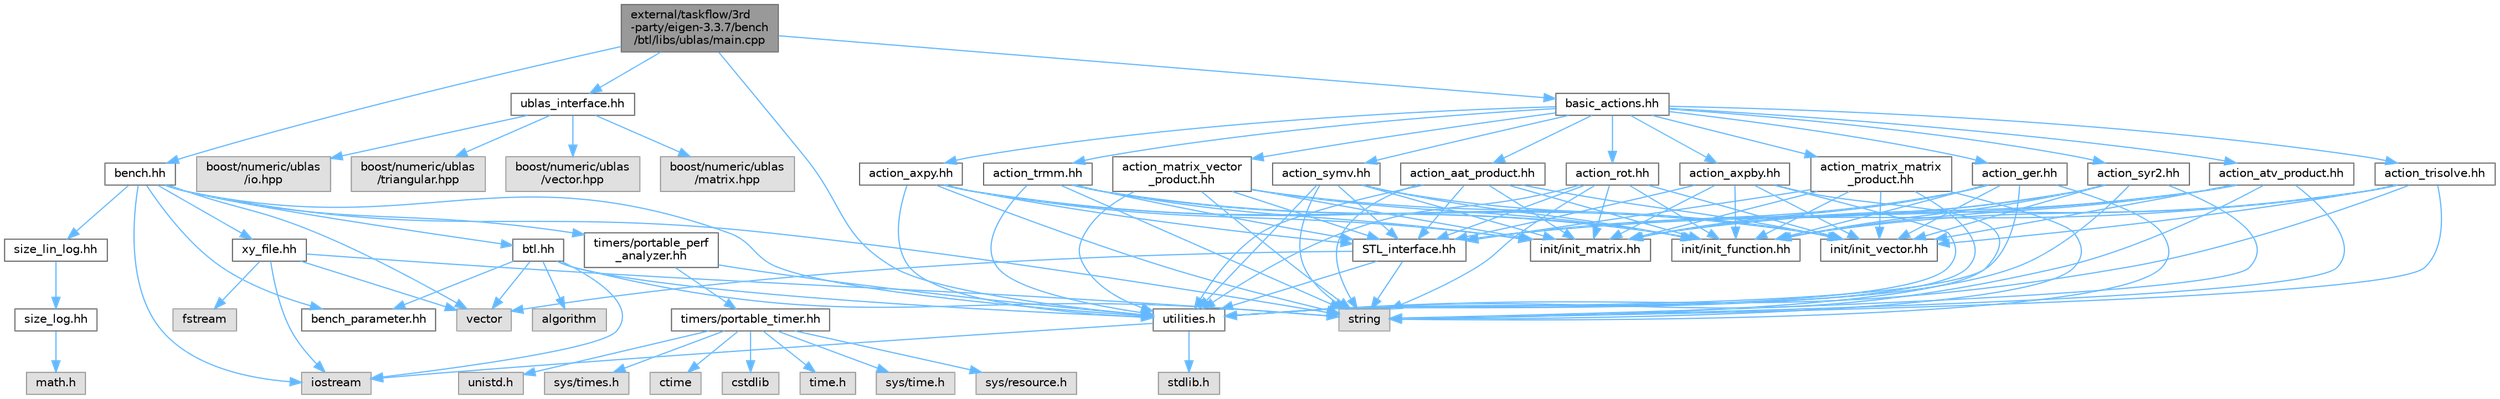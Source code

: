 digraph "external/taskflow/3rd-party/eigen-3.3.7/bench/btl/libs/ublas/main.cpp"
{
 // LATEX_PDF_SIZE
  bgcolor="transparent";
  edge [fontname=Helvetica,fontsize=10,labelfontname=Helvetica,labelfontsize=10];
  node [fontname=Helvetica,fontsize=10,shape=box,height=0.2,width=0.4];
  Node1 [id="Node000001",label="external/taskflow/3rd\l-party/eigen-3.3.7/bench\l/btl/libs/ublas/main.cpp",height=0.2,width=0.4,color="gray40", fillcolor="grey60", style="filled", fontcolor="black",tooltip=" "];
  Node1 -> Node2 [id="edge128_Node000001_Node000002",color="steelblue1",style="solid",tooltip=" "];
  Node2 [id="Node000002",label="utilities.h",height=0.2,width=0.4,color="grey40", fillcolor="white", style="filled",URL="$utilities_8h.html",tooltip=" "];
  Node2 -> Node3 [id="edge129_Node000002_Node000003",color="steelblue1",style="solid",tooltip=" "];
  Node3 [id="Node000003",label="stdlib.h",height=0.2,width=0.4,color="grey60", fillcolor="#E0E0E0", style="filled",tooltip=" "];
  Node2 -> Node4 [id="edge130_Node000002_Node000004",color="steelblue1",style="solid",tooltip=" "];
  Node4 [id="Node000004",label="iostream",height=0.2,width=0.4,color="grey60", fillcolor="#E0E0E0", style="filled",tooltip=" "];
  Node1 -> Node5 [id="edge131_Node000001_Node000005",color="steelblue1",style="solid",tooltip=" "];
  Node5 [id="Node000005",label="ublas_interface.hh",height=0.2,width=0.4,color="grey40", fillcolor="white", style="filled",URL="$ublas__interface_8hh.html",tooltip=" "];
  Node5 -> Node6 [id="edge132_Node000005_Node000006",color="steelblue1",style="solid",tooltip=" "];
  Node6 [id="Node000006",label="boost/numeric/ublas\l/vector.hpp",height=0.2,width=0.4,color="grey60", fillcolor="#E0E0E0", style="filled",tooltip=" "];
  Node5 -> Node7 [id="edge133_Node000005_Node000007",color="steelblue1",style="solid",tooltip=" "];
  Node7 [id="Node000007",label="boost/numeric/ublas\l/matrix.hpp",height=0.2,width=0.4,color="grey60", fillcolor="#E0E0E0", style="filled",tooltip=" "];
  Node5 -> Node8 [id="edge134_Node000005_Node000008",color="steelblue1",style="solid",tooltip=" "];
  Node8 [id="Node000008",label="boost/numeric/ublas\l/io.hpp",height=0.2,width=0.4,color="grey60", fillcolor="#E0E0E0", style="filled",tooltip=" "];
  Node5 -> Node9 [id="edge135_Node000005_Node000009",color="steelblue1",style="solid",tooltip=" "];
  Node9 [id="Node000009",label="boost/numeric/ublas\l/triangular.hpp",height=0.2,width=0.4,color="grey60", fillcolor="#E0E0E0", style="filled",tooltip=" "];
  Node1 -> Node10 [id="edge136_Node000001_Node000010",color="steelblue1",style="solid",tooltip=" "];
  Node10 [id="Node000010",label="bench.hh",height=0.2,width=0.4,color="grey40", fillcolor="white", style="filled",URL="$bench_8hh.html",tooltip=" "];
  Node10 -> Node11 [id="edge137_Node000010_Node000011",color="steelblue1",style="solid",tooltip=" "];
  Node11 [id="Node000011",label="btl.hh",height=0.2,width=0.4,color="grey40", fillcolor="white", style="filled",URL="$btl_8hh.html",tooltip=" "];
  Node11 -> Node12 [id="edge138_Node000011_Node000012",color="steelblue1",style="solid",tooltip=" "];
  Node12 [id="Node000012",label="bench_parameter.hh",height=0.2,width=0.4,color="grey40", fillcolor="white", style="filled",URL="$bench__parameter_8hh.html",tooltip=" "];
  Node11 -> Node4 [id="edge139_Node000011_Node000004",color="steelblue1",style="solid",tooltip=" "];
  Node11 -> Node13 [id="edge140_Node000011_Node000013",color="steelblue1",style="solid",tooltip=" "];
  Node13 [id="Node000013",label="algorithm",height=0.2,width=0.4,color="grey60", fillcolor="#E0E0E0", style="filled",tooltip=" "];
  Node11 -> Node14 [id="edge141_Node000011_Node000014",color="steelblue1",style="solid",tooltip=" "];
  Node14 [id="Node000014",label="vector",height=0.2,width=0.4,color="grey60", fillcolor="#E0E0E0", style="filled",tooltip=" "];
  Node11 -> Node15 [id="edge142_Node000011_Node000015",color="steelblue1",style="solid",tooltip=" "];
  Node15 [id="Node000015",label="string",height=0.2,width=0.4,color="grey60", fillcolor="#E0E0E0", style="filled",tooltip=" "];
  Node11 -> Node2 [id="edge143_Node000011_Node000002",color="steelblue1",style="solid",tooltip=" "];
  Node10 -> Node12 [id="edge144_Node000010_Node000012",color="steelblue1",style="solid",tooltip=" "];
  Node10 -> Node4 [id="edge145_Node000010_Node000004",color="steelblue1",style="solid",tooltip=" "];
  Node10 -> Node2 [id="edge146_Node000010_Node000002",color="steelblue1",style="solid",tooltip=" "];
  Node10 -> Node16 [id="edge147_Node000010_Node000016",color="steelblue1",style="solid",tooltip=" "];
  Node16 [id="Node000016",label="size_lin_log.hh",height=0.2,width=0.4,color="grey40", fillcolor="white", style="filled",URL="$size__lin__log_8hh.html",tooltip=" "];
  Node16 -> Node17 [id="edge148_Node000016_Node000017",color="steelblue1",style="solid",tooltip=" "];
  Node17 [id="Node000017",label="size_log.hh",height=0.2,width=0.4,color="grey40", fillcolor="white", style="filled",URL="$size__log_8hh.html",tooltip=" "];
  Node17 -> Node18 [id="edge149_Node000017_Node000018",color="steelblue1",style="solid",tooltip=" "];
  Node18 [id="Node000018",label="math.h",height=0.2,width=0.4,color="grey60", fillcolor="#E0E0E0", style="filled",tooltip=" "];
  Node10 -> Node19 [id="edge150_Node000010_Node000019",color="steelblue1",style="solid",tooltip=" "];
  Node19 [id="Node000019",label="xy_file.hh",height=0.2,width=0.4,color="grey40", fillcolor="white", style="filled",URL="$xy__file_8hh.html",tooltip=" "];
  Node19 -> Node20 [id="edge151_Node000019_Node000020",color="steelblue1",style="solid",tooltip=" "];
  Node20 [id="Node000020",label="fstream",height=0.2,width=0.4,color="grey60", fillcolor="#E0E0E0", style="filled",tooltip=" "];
  Node19 -> Node4 [id="edge152_Node000019_Node000004",color="steelblue1",style="solid",tooltip=" "];
  Node19 -> Node15 [id="edge153_Node000019_Node000015",color="steelblue1",style="solid",tooltip=" "];
  Node19 -> Node14 [id="edge154_Node000019_Node000014",color="steelblue1",style="solid",tooltip=" "];
  Node10 -> Node14 [id="edge155_Node000010_Node000014",color="steelblue1",style="solid",tooltip=" "];
  Node10 -> Node15 [id="edge156_Node000010_Node000015",color="steelblue1",style="solid",tooltip=" "];
  Node10 -> Node21 [id="edge157_Node000010_Node000021",color="steelblue1",style="solid",tooltip=" "];
  Node21 [id="Node000021",label="timers/portable_perf\l_analyzer.hh",height=0.2,width=0.4,color="grey40", fillcolor="white", style="filled",URL="$portable__perf__analyzer_8hh.html",tooltip=" "];
  Node21 -> Node2 [id="edge158_Node000021_Node000002",color="steelblue1",style="solid",tooltip=" "];
  Node21 -> Node22 [id="edge159_Node000021_Node000022",color="steelblue1",style="solid",tooltip=" "];
  Node22 [id="Node000022",label="timers/portable_timer.hh",height=0.2,width=0.4,color="grey40", fillcolor="white", style="filled",URL="$portable__timer_8hh.html",tooltip=" "];
  Node22 -> Node23 [id="edge160_Node000022_Node000023",color="steelblue1",style="solid",tooltip=" "];
  Node23 [id="Node000023",label="ctime",height=0.2,width=0.4,color="grey60", fillcolor="#E0E0E0", style="filled",tooltip=" "];
  Node22 -> Node24 [id="edge161_Node000022_Node000024",color="steelblue1",style="solid",tooltip=" "];
  Node24 [id="Node000024",label="cstdlib",height=0.2,width=0.4,color="grey60", fillcolor="#E0E0E0", style="filled",tooltip=" "];
  Node22 -> Node25 [id="edge162_Node000022_Node000025",color="steelblue1",style="solid",tooltip=" "];
  Node25 [id="Node000025",label="time.h",height=0.2,width=0.4,color="grey60", fillcolor="#E0E0E0", style="filled",tooltip=" "];
  Node22 -> Node26 [id="edge163_Node000022_Node000026",color="steelblue1",style="solid",tooltip=" "];
  Node26 [id="Node000026",label="sys/time.h",height=0.2,width=0.4,color="grey60", fillcolor="#E0E0E0", style="filled",tooltip=" "];
  Node22 -> Node27 [id="edge164_Node000022_Node000027",color="steelblue1",style="solid",tooltip=" "];
  Node27 [id="Node000027",label="sys/resource.h",height=0.2,width=0.4,color="grey60", fillcolor="#E0E0E0", style="filled",tooltip=" "];
  Node22 -> Node28 [id="edge165_Node000022_Node000028",color="steelblue1",style="solid",tooltip=" "];
  Node28 [id="Node000028",label="unistd.h",height=0.2,width=0.4,color="grey60", fillcolor="#E0E0E0", style="filled",tooltip=" "];
  Node22 -> Node29 [id="edge166_Node000022_Node000029",color="steelblue1",style="solid",tooltip=" "];
  Node29 [id="Node000029",label="sys/times.h",height=0.2,width=0.4,color="grey60", fillcolor="#E0E0E0", style="filled",tooltip=" "];
  Node1 -> Node30 [id="edge167_Node000001_Node000030",color="steelblue1",style="solid",tooltip=" "];
  Node30 [id="Node000030",label="basic_actions.hh",height=0.2,width=0.4,color="grey40", fillcolor="white", style="filled",URL="$basic__actions_8hh.html",tooltip=" "];
  Node30 -> Node31 [id="edge168_Node000030_Node000031",color="steelblue1",style="solid",tooltip=" "];
  Node31 [id="Node000031",label="action_axpy.hh",height=0.2,width=0.4,color="grey40", fillcolor="white", style="filled",URL="$action__axpy_8hh.html",tooltip=" "];
  Node31 -> Node2 [id="edge169_Node000031_Node000002",color="steelblue1",style="solid",tooltip=" "];
  Node31 -> Node32 [id="edge170_Node000031_Node000032",color="steelblue1",style="solid",tooltip=" "];
  Node32 [id="Node000032",label="STL_interface.hh",height=0.2,width=0.4,color="grey40", fillcolor="white", style="filled",URL="$_s_t_l__interface_8hh.html",tooltip=" "];
  Node32 -> Node15 [id="edge171_Node000032_Node000015",color="steelblue1",style="solid",tooltip=" "];
  Node32 -> Node14 [id="edge172_Node000032_Node000014",color="steelblue1",style="solid",tooltip=" "];
  Node32 -> Node2 [id="edge173_Node000032_Node000002",color="steelblue1",style="solid",tooltip=" "];
  Node31 -> Node15 [id="edge174_Node000031_Node000015",color="steelblue1",style="solid",tooltip=" "];
  Node31 -> Node33 [id="edge175_Node000031_Node000033",color="steelblue1",style="solid",tooltip=" "];
  Node33 [id="Node000033",label="init/init_function.hh",height=0.2,width=0.4,color="grey40", fillcolor="white", style="filled",URL="$init__function_8hh.html",tooltip=" "];
  Node31 -> Node34 [id="edge176_Node000031_Node000034",color="steelblue1",style="solid",tooltip=" "];
  Node34 [id="Node000034",label="init/init_vector.hh",height=0.2,width=0.4,color="grey40", fillcolor="white", style="filled",URL="$init__vector_8hh.html",tooltip=" "];
  Node31 -> Node35 [id="edge177_Node000031_Node000035",color="steelblue1",style="solid",tooltip=" "];
  Node35 [id="Node000035",label="init/init_matrix.hh",height=0.2,width=0.4,color="grey40", fillcolor="white", style="filled",URL="$init__matrix_8hh.html",tooltip=" "];
  Node30 -> Node36 [id="edge178_Node000030_Node000036",color="steelblue1",style="solid",tooltip=" "];
  Node36 [id="Node000036",label="action_axpby.hh",height=0.2,width=0.4,color="grey40", fillcolor="white", style="filled",URL="$action__axpby_8hh.html",tooltip=" "];
  Node36 -> Node2 [id="edge179_Node000036_Node000002",color="steelblue1",style="solid",tooltip=" "];
  Node36 -> Node32 [id="edge180_Node000036_Node000032",color="steelblue1",style="solid",tooltip=" "];
  Node36 -> Node15 [id="edge181_Node000036_Node000015",color="steelblue1",style="solid",tooltip=" "];
  Node36 -> Node33 [id="edge182_Node000036_Node000033",color="steelblue1",style="solid",tooltip=" "];
  Node36 -> Node34 [id="edge183_Node000036_Node000034",color="steelblue1",style="solid",tooltip=" "];
  Node36 -> Node35 [id="edge184_Node000036_Node000035",color="steelblue1",style="solid",tooltip=" "];
  Node30 -> Node37 [id="edge185_Node000030_Node000037",color="steelblue1",style="solid",tooltip=" "];
  Node37 [id="Node000037",label="action_matrix_vector\l_product.hh",height=0.2,width=0.4,color="grey40", fillcolor="white", style="filled",URL="$action__matrix__vector__product_8hh.html",tooltip=" "];
  Node37 -> Node2 [id="edge186_Node000037_Node000002",color="steelblue1",style="solid",tooltip=" "];
  Node37 -> Node32 [id="edge187_Node000037_Node000032",color="steelblue1",style="solid",tooltip=" "];
  Node37 -> Node15 [id="edge188_Node000037_Node000015",color="steelblue1",style="solid",tooltip=" "];
  Node37 -> Node33 [id="edge189_Node000037_Node000033",color="steelblue1",style="solid",tooltip=" "];
  Node37 -> Node34 [id="edge190_Node000037_Node000034",color="steelblue1",style="solid",tooltip=" "];
  Node37 -> Node35 [id="edge191_Node000037_Node000035",color="steelblue1",style="solid",tooltip=" "];
  Node30 -> Node38 [id="edge192_Node000030_Node000038",color="steelblue1",style="solid",tooltip=" "];
  Node38 [id="Node000038",label="action_atv_product.hh",height=0.2,width=0.4,color="grey40", fillcolor="white", style="filled",URL="$action__atv__product_8hh.html",tooltip=" "];
  Node38 -> Node2 [id="edge193_Node000038_Node000002",color="steelblue1",style="solid",tooltip=" "];
  Node38 -> Node32 [id="edge194_Node000038_Node000032",color="steelblue1",style="solid",tooltip=" "];
  Node38 -> Node15 [id="edge195_Node000038_Node000015",color="steelblue1",style="solid",tooltip=" "];
  Node38 -> Node33 [id="edge196_Node000038_Node000033",color="steelblue1",style="solid",tooltip=" "];
  Node38 -> Node34 [id="edge197_Node000038_Node000034",color="steelblue1",style="solid",tooltip=" "];
  Node38 -> Node35 [id="edge198_Node000038_Node000035",color="steelblue1",style="solid",tooltip=" "];
  Node30 -> Node39 [id="edge199_Node000030_Node000039",color="steelblue1",style="solid",tooltip=" "];
  Node39 [id="Node000039",label="action_matrix_matrix\l_product.hh",height=0.2,width=0.4,color="grey40", fillcolor="white", style="filled",URL="$action__matrix__matrix__product_8hh.html",tooltip=" "];
  Node39 -> Node2 [id="edge200_Node000039_Node000002",color="steelblue1",style="solid",tooltip=" "];
  Node39 -> Node32 [id="edge201_Node000039_Node000032",color="steelblue1",style="solid",tooltip=" "];
  Node39 -> Node15 [id="edge202_Node000039_Node000015",color="steelblue1",style="solid",tooltip=" "];
  Node39 -> Node33 [id="edge203_Node000039_Node000033",color="steelblue1",style="solid",tooltip=" "];
  Node39 -> Node34 [id="edge204_Node000039_Node000034",color="steelblue1",style="solid",tooltip=" "];
  Node39 -> Node35 [id="edge205_Node000039_Node000035",color="steelblue1",style="solid",tooltip=" "];
  Node30 -> Node40 [id="edge206_Node000030_Node000040",color="steelblue1",style="solid",tooltip=" "];
  Node40 [id="Node000040",label="action_aat_product.hh",height=0.2,width=0.4,color="grey40", fillcolor="white", style="filled",URL="$action__aat__product_8hh.html",tooltip=" "];
  Node40 -> Node2 [id="edge207_Node000040_Node000002",color="steelblue1",style="solid",tooltip=" "];
  Node40 -> Node32 [id="edge208_Node000040_Node000032",color="steelblue1",style="solid",tooltip=" "];
  Node40 -> Node15 [id="edge209_Node000040_Node000015",color="steelblue1",style="solid",tooltip=" "];
  Node40 -> Node33 [id="edge210_Node000040_Node000033",color="steelblue1",style="solid",tooltip=" "];
  Node40 -> Node34 [id="edge211_Node000040_Node000034",color="steelblue1",style="solid",tooltip=" "];
  Node40 -> Node35 [id="edge212_Node000040_Node000035",color="steelblue1",style="solid",tooltip=" "];
  Node30 -> Node41 [id="edge213_Node000030_Node000041",color="steelblue1",style="solid",tooltip=" "];
  Node41 [id="Node000041",label="action_trisolve.hh",height=0.2,width=0.4,color="grey40", fillcolor="white", style="filled",URL="$action__trisolve_8hh.html",tooltip=" "];
  Node41 -> Node2 [id="edge214_Node000041_Node000002",color="steelblue1",style="solid",tooltip=" "];
  Node41 -> Node32 [id="edge215_Node000041_Node000032",color="steelblue1",style="solid",tooltip=" "];
  Node41 -> Node15 [id="edge216_Node000041_Node000015",color="steelblue1",style="solid",tooltip=" "];
  Node41 -> Node33 [id="edge217_Node000041_Node000033",color="steelblue1",style="solid",tooltip=" "];
  Node41 -> Node34 [id="edge218_Node000041_Node000034",color="steelblue1",style="solid",tooltip=" "];
  Node41 -> Node35 [id="edge219_Node000041_Node000035",color="steelblue1",style="solid",tooltip=" "];
  Node30 -> Node42 [id="edge220_Node000030_Node000042",color="steelblue1",style="solid",tooltip=" "];
  Node42 [id="Node000042",label="action_trmm.hh",height=0.2,width=0.4,color="grey40", fillcolor="white", style="filled",URL="$action__trmm_8hh.html",tooltip=" "];
  Node42 -> Node2 [id="edge221_Node000042_Node000002",color="steelblue1",style="solid",tooltip=" "];
  Node42 -> Node32 [id="edge222_Node000042_Node000032",color="steelblue1",style="solid",tooltip=" "];
  Node42 -> Node15 [id="edge223_Node000042_Node000015",color="steelblue1",style="solid",tooltip=" "];
  Node42 -> Node33 [id="edge224_Node000042_Node000033",color="steelblue1",style="solid",tooltip=" "];
  Node42 -> Node34 [id="edge225_Node000042_Node000034",color="steelblue1",style="solid",tooltip=" "];
  Node42 -> Node35 [id="edge226_Node000042_Node000035",color="steelblue1",style="solid",tooltip=" "];
  Node30 -> Node43 [id="edge227_Node000030_Node000043",color="steelblue1",style="solid",tooltip=" "];
  Node43 [id="Node000043",label="action_symv.hh",height=0.2,width=0.4,color="grey40", fillcolor="white", style="filled",URL="$action__symv_8hh.html",tooltip=" "];
  Node43 -> Node2 [id="edge228_Node000043_Node000002",color="steelblue1",style="solid",tooltip=" "];
  Node43 -> Node32 [id="edge229_Node000043_Node000032",color="steelblue1",style="solid",tooltip=" "];
  Node43 -> Node15 [id="edge230_Node000043_Node000015",color="steelblue1",style="solid",tooltip=" "];
  Node43 -> Node33 [id="edge231_Node000043_Node000033",color="steelblue1",style="solid",tooltip=" "];
  Node43 -> Node34 [id="edge232_Node000043_Node000034",color="steelblue1",style="solid",tooltip=" "];
  Node43 -> Node35 [id="edge233_Node000043_Node000035",color="steelblue1",style="solid",tooltip=" "];
  Node30 -> Node44 [id="edge234_Node000030_Node000044",color="steelblue1",style="solid",tooltip=" "];
  Node44 [id="Node000044",label="action_syr2.hh",height=0.2,width=0.4,color="grey40", fillcolor="white", style="filled",URL="$action__syr2_8hh.html",tooltip=" "];
  Node44 -> Node2 [id="edge235_Node000044_Node000002",color="steelblue1",style="solid",tooltip=" "];
  Node44 -> Node32 [id="edge236_Node000044_Node000032",color="steelblue1",style="solid",tooltip=" "];
  Node44 -> Node15 [id="edge237_Node000044_Node000015",color="steelblue1",style="solid",tooltip=" "];
  Node44 -> Node33 [id="edge238_Node000044_Node000033",color="steelblue1",style="solid",tooltip=" "];
  Node44 -> Node34 [id="edge239_Node000044_Node000034",color="steelblue1",style="solid",tooltip=" "];
  Node44 -> Node35 [id="edge240_Node000044_Node000035",color="steelblue1",style="solid",tooltip=" "];
  Node30 -> Node45 [id="edge241_Node000030_Node000045",color="steelblue1",style="solid",tooltip=" "];
  Node45 [id="Node000045",label="action_ger.hh",height=0.2,width=0.4,color="grey40", fillcolor="white", style="filled",URL="$action__ger_8hh.html",tooltip=" "];
  Node45 -> Node2 [id="edge242_Node000045_Node000002",color="steelblue1",style="solid",tooltip=" "];
  Node45 -> Node32 [id="edge243_Node000045_Node000032",color="steelblue1",style="solid",tooltip=" "];
  Node45 -> Node15 [id="edge244_Node000045_Node000015",color="steelblue1",style="solid",tooltip=" "];
  Node45 -> Node33 [id="edge245_Node000045_Node000033",color="steelblue1",style="solid",tooltip=" "];
  Node45 -> Node34 [id="edge246_Node000045_Node000034",color="steelblue1",style="solid",tooltip=" "];
  Node45 -> Node35 [id="edge247_Node000045_Node000035",color="steelblue1",style="solid",tooltip=" "];
  Node30 -> Node46 [id="edge248_Node000030_Node000046",color="steelblue1",style="solid",tooltip=" "];
  Node46 [id="Node000046",label="action_rot.hh",height=0.2,width=0.4,color="grey40", fillcolor="white", style="filled",URL="$action__rot_8hh.html",tooltip=" "];
  Node46 -> Node2 [id="edge249_Node000046_Node000002",color="steelblue1",style="solid",tooltip=" "];
  Node46 -> Node32 [id="edge250_Node000046_Node000032",color="steelblue1",style="solid",tooltip=" "];
  Node46 -> Node15 [id="edge251_Node000046_Node000015",color="steelblue1",style="solid",tooltip=" "];
  Node46 -> Node33 [id="edge252_Node000046_Node000033",color="steelblue1",style="solid",tooltip=" "];
  Node46 -> Node34 [id="edge253_Node000046_Node000034",color="steelblue1",style="solid",tooltip=" "];
  Node46 -> Node35 [id="edge254_Node000046_Node000035",color="steelblue1",style="solid",tooltip=" "];
}
